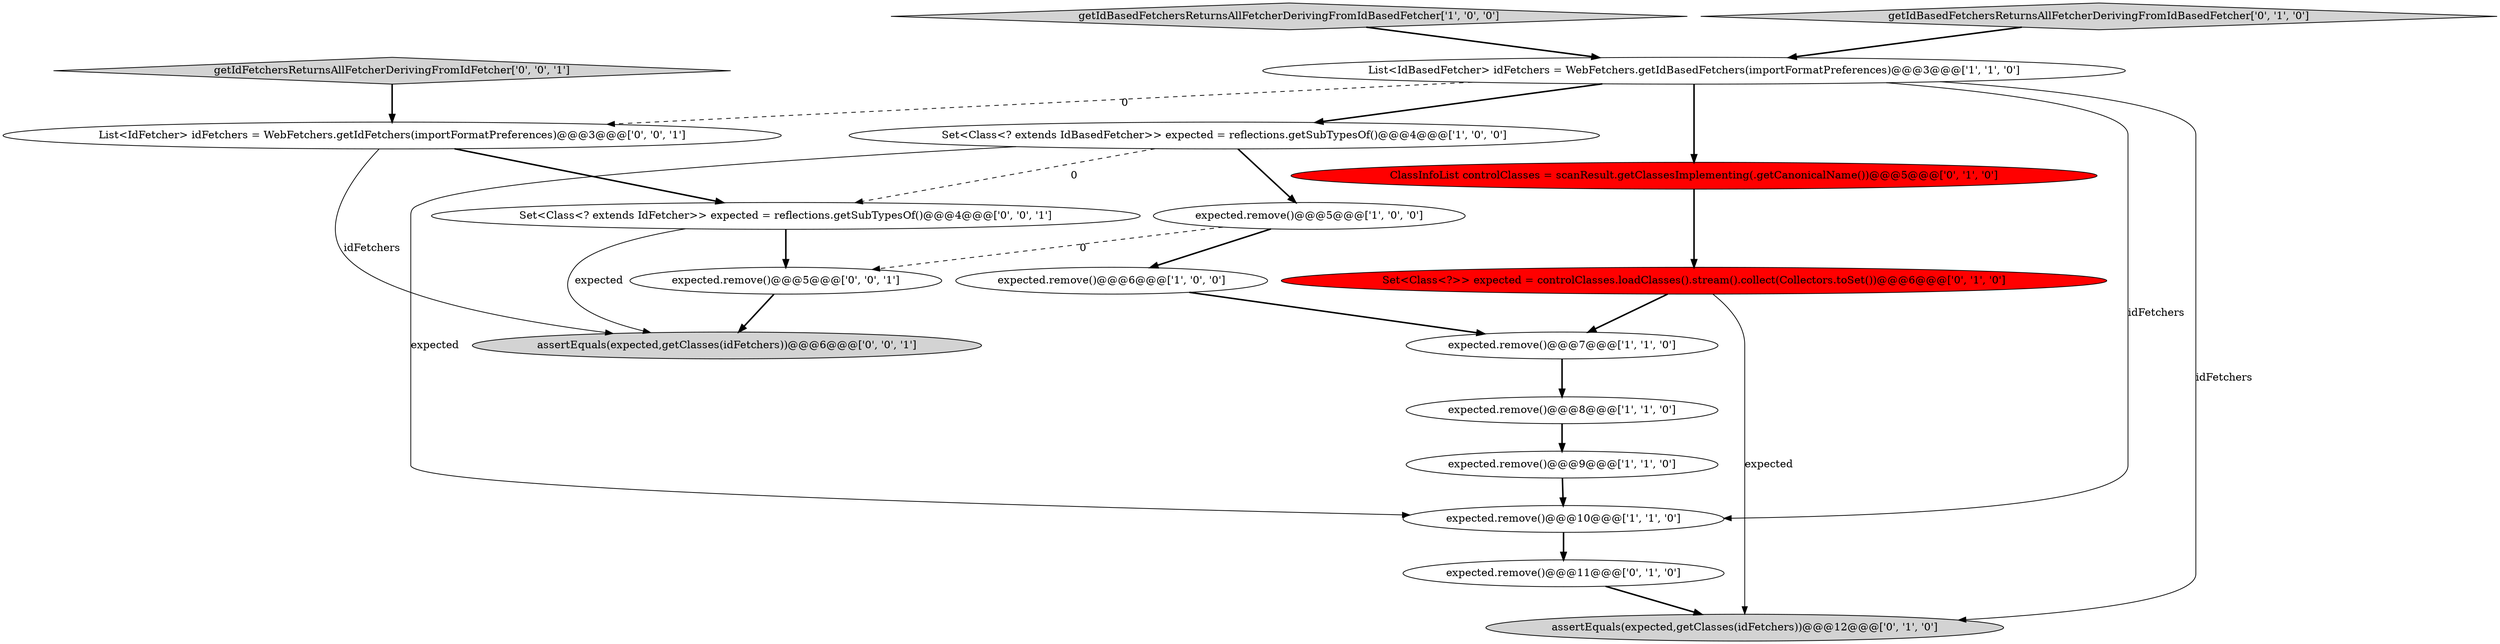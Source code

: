 digraph {
5 [style = filled, label = "getIdBasedFetchersReturnsAllFetcherDerivingFromIdBasedFetcher['1', '0', '0']", fillcolor = lightgray, shape = diamond image = "AAA0AAABBB1BBB"];
4 [style = filled, label = "expected.remove()@@@9@@@['1', '1', '0']", fillcolor = white, shape = ellipse image = "AAA0AAABBB1BBB"];
12 [style = filled, label = "expected.remove()@@@11@@@['0', '1', '0']", fillcolor = white, shape = ellipse image = "AAA0AAABBB2BBB"];
18 [style = filled, label = "assertEquals(expected,getClasses(idFetchers))@@@6@@@['0', '0', '1']", fillcolor = lightgray, shape = ellipse image = "AAA0AAABBB3BBB"];
11 [style = filled, label = "Set<Class<?>> expected = controlClasses.loadClasses().stream().collect(Collectors.toSet())@@@6@@@['0', '1', '0']", fillcolor = red, shape = ellipse image = "AAA1AAABBB2BBB"];
14 [style = filled, label = "expected.remove()@@@5@@@['0', '0', '1']", fillcolor = white, shape = ellipse image = "AAA0AAABBB3BBB"];
2 [style = filled, label = "expected.remove()@@@10@@@['1', '1', '0']", fillcolor = white, shape = ellipse image = "AAA0AAABBB1BBB"];
6 [style = filled, label = "expected.remove()@@@6@@@['1', '0', '0']", fillcolor = white, shape = ellipse image = "AAA0AAABBB1BBB"];
7 [style = filled, label = "expected.remove()@@@7@@@['1', '1', '0']", fillcolor = white, shape = ellipse image = "AAA0AAABBB1BBB"];
9 [style = filled, label = "getIdBasedFetchersReturnsAllFetcherDerivingFromIdBasedFetcher['0', '1', '0']", fillcolor = lightgray, shape = diamond image = "AAA0AAABBB2BBB"];
8 [style = filled, label = "Set<Class<? extends IdBasedFetcher>> expected = reflections.getSubTypesOf()@@@4@@@['1', '0', '0']", fillcolor = white, shape = ellipse image = "AAA0AAABBB1BBB"];
16 [style = filled, label = "getIdFetchersReturnsAllFetcherDerivingFromIdFetcher['0', '0', '1']", fillcolor = lightgray, shape = diamond image = "AAA0AAABBB3BBB"];
3 [style = filled, label = "expected.remove()@@@8@@@['1', '1', '0']", fillcolor = white, shape = ellipse image = "AAA0AAABBB1BBB"];
13 [style = filled, label = "assertEquals(expected,getClasses(idFetchers))@@@12@@@['0', '1', '0']", fillcolor = lightgray, shape = ellipse image = "AAA0AAABBB2BBB"];
17 [style = filled, label = "Set<Class<? extends IdFetcher>> expected = reflections.getSubTypesOf()@@@4@@@['0', '0', '1']", fillcolor = white, shape = ellipse image = "AAA0AAABBB3BBB"];
15 [style = filled, label = "List<IdFetcher> idFetchers = WebFetchers.getIdFetchers(importFormatPreferences)@@@3@@@['0', '0', '1']", fillcolor = white, shape = ellipse image = "AAA0AAABBB3BBB"];
10 [style = filled, label = "ClassInfoList controlClasses = scanResult.getClassesImplementing(.getCanonicalName())@@@5@@@['0', '1', '0']", fillcolor = red, shape = ellipse image = "AAA1AAABBB2BBB"];
0 [style = filled, label = "List<IdBasedFetcher> idFetchers = WebFetchers.getIdBasedFetchers(importFormatPreferences)@@@3@@@['1', '1', '0']", fillcolor = white, shape = ellipse image = "AAA0AAABBB1BBB"];
1 [style = filled, label = "expected.remove()@@@5@@@['1', '0', '0']", fillcolor = white, shape = ellipse image = "AAA0AAABBB1BBB"];
0->13 [style = solid, label="idFetchers"];
16->15 [style = bold, label=""];
9->0 [style = bold, label=""];
1->14 [style = dashed, label="0"];
15->18 [style = solid, label="idFetchers"];
17->18 [style = solid, label="expected"];
0->15 [style = dashed, label="0"];
8->2 [style = solid, label="expected"];
4->2 [style = bold, label=""];
3->4 [style = bold, label=""];
7->3 [style = bold, label=""];
2->12 [style = bold, label=""];
11->13 [style = solid, label="expected"];
8->1 [style = bold, label=""];
12->13 [style = bold, label=""];
15->17 [style = bold, label=""];
0->10 [style = bold, label=""];
1->6 [style = bold, label=""];
5->0 [style = bold, label=""];
17->14 [style = bold, label=""];
0->2 [style = solid, label="idFetchers"];
0->8 [style = bold, label=""];
8->17 [style = dashed, label="0"];
14->18 [style = bold, label=""];
6->7 [style = bold, label=""];
11->7 [style = bold, label=""];
10->11 [style = bold, label=""];
}
